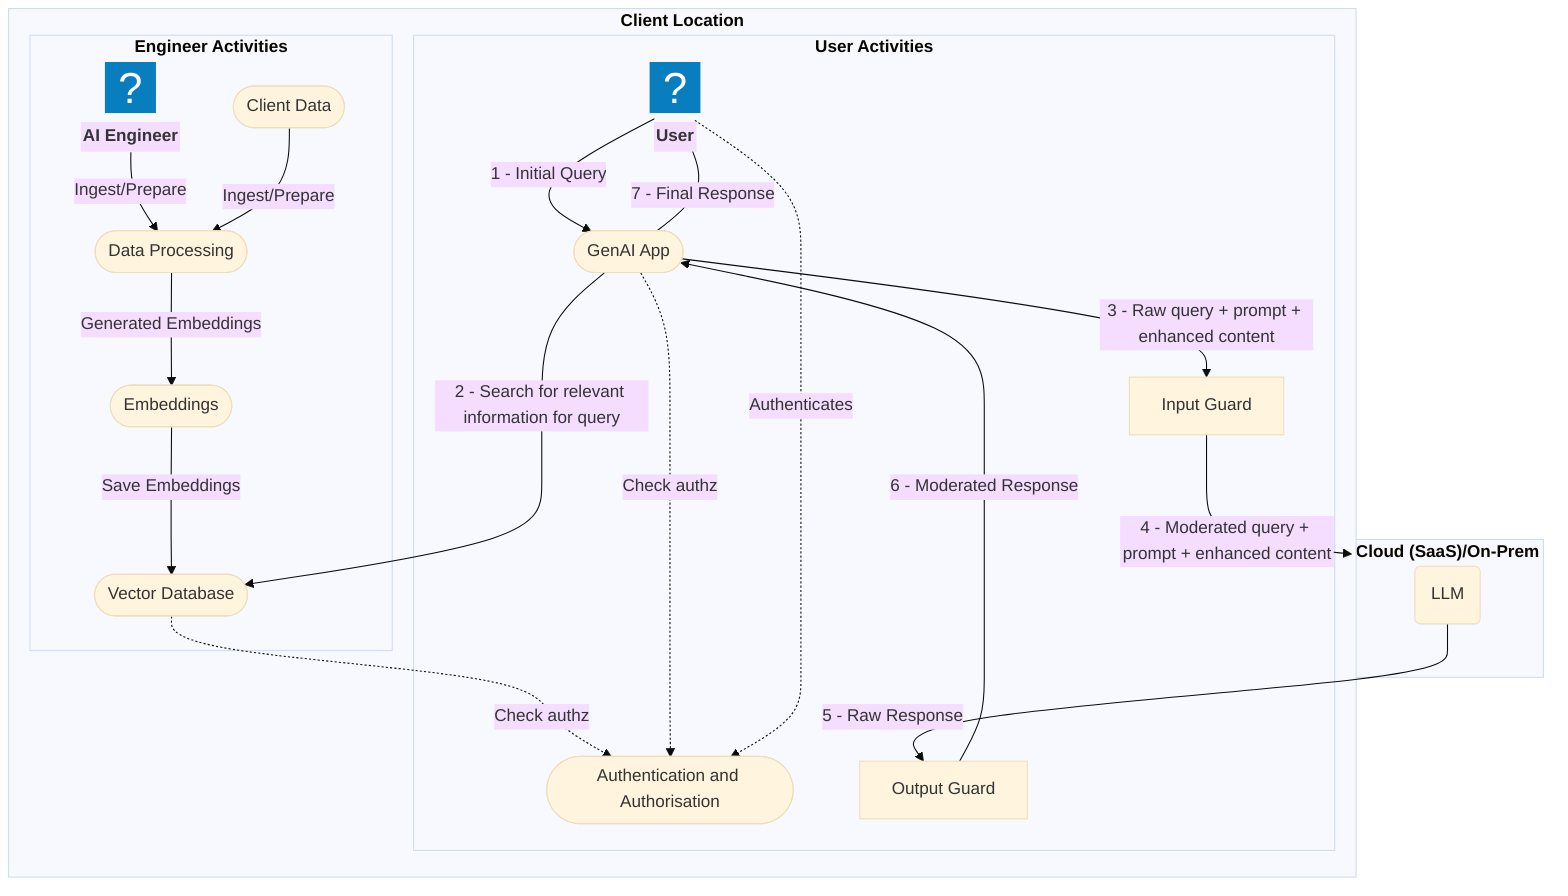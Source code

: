 ---
config:
  theme: base
  layout: dagre
---
flowchart TD
 subgraph s3["<b>Engineer Activities</b>"]
        n21(["<b>AI Engineer</b>"])
        n22(["Data Processing"])
        n23(["Client Data"])
        n24(["Embeddings"])
        n25(["Vector Database"])
  end
 subgraph s4["<b>User Activities</b>"]
        n26(["Authentication and Authorisation"])
        n31(["<b>User<b></b></b>"])
        n27(["GenAI App"])
        n34["Output Guard"]
        n33["Input Guard"]
  end
 subgraph s1["<b>Client Location</b>"]
        s3
        s4
  end
 subgraph s2["<b>Cloud (SaaS)/On-Prem</b>"]
        n32["LLM"]
  end
    n21 -- Ingest/Prepare --> n22
    n22 -- Generated Embeddings --> n24
    n23 -- Ingest/Prepare --> n22
    n24 -- Save Embeddings --> n25
    n25 -. Check authz .-> n26
    n27 -- "2 - Search for relevant information for query" --> n25
    n27 -. Check authz .-> n26
    n27 -- "3 - Raw query + prompt + enhanced content" --> n33
    n31 -- "1 - Initial Query" --> n27
    n31 -. Authenticates .-> n26
    n32 -- "5 - Raw Response" --> n34
    n34 -- "6 - Moderated Response" --> n27
    n27 -- "7 - Final Response" --> n31
    n33 -- "4 - Moderated query + prompt + enhanced content" --> s2
    n21@{ icon: "fa:circle-user", pos: "b", h: 48}
    n31@{ icon: "fa:circle-user", pos: "b", h: 48}
    n32@{ shape: rounded}
    style n21 stroke:#424242
    style n31 fill:transparent,stroke:#424242